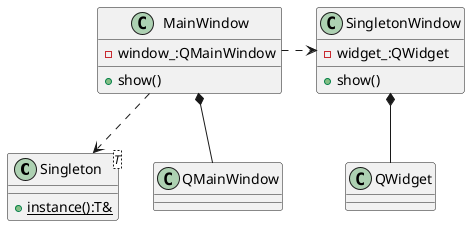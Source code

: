 @startuml

class Singleton<T>{
+{static}instance():T&
}

class QWidget
class QMainWindow

class SingletonWindow{
-widget_:QWidget
+show()
}

class MainWindow{
-window_:QMainWindow
+show()
}

MainWindow *-- QMainWindow
SingletonWindow *-- QWidget

MainWindow .> SingletonWindow
MainWindow ..> Singleton

@enduml